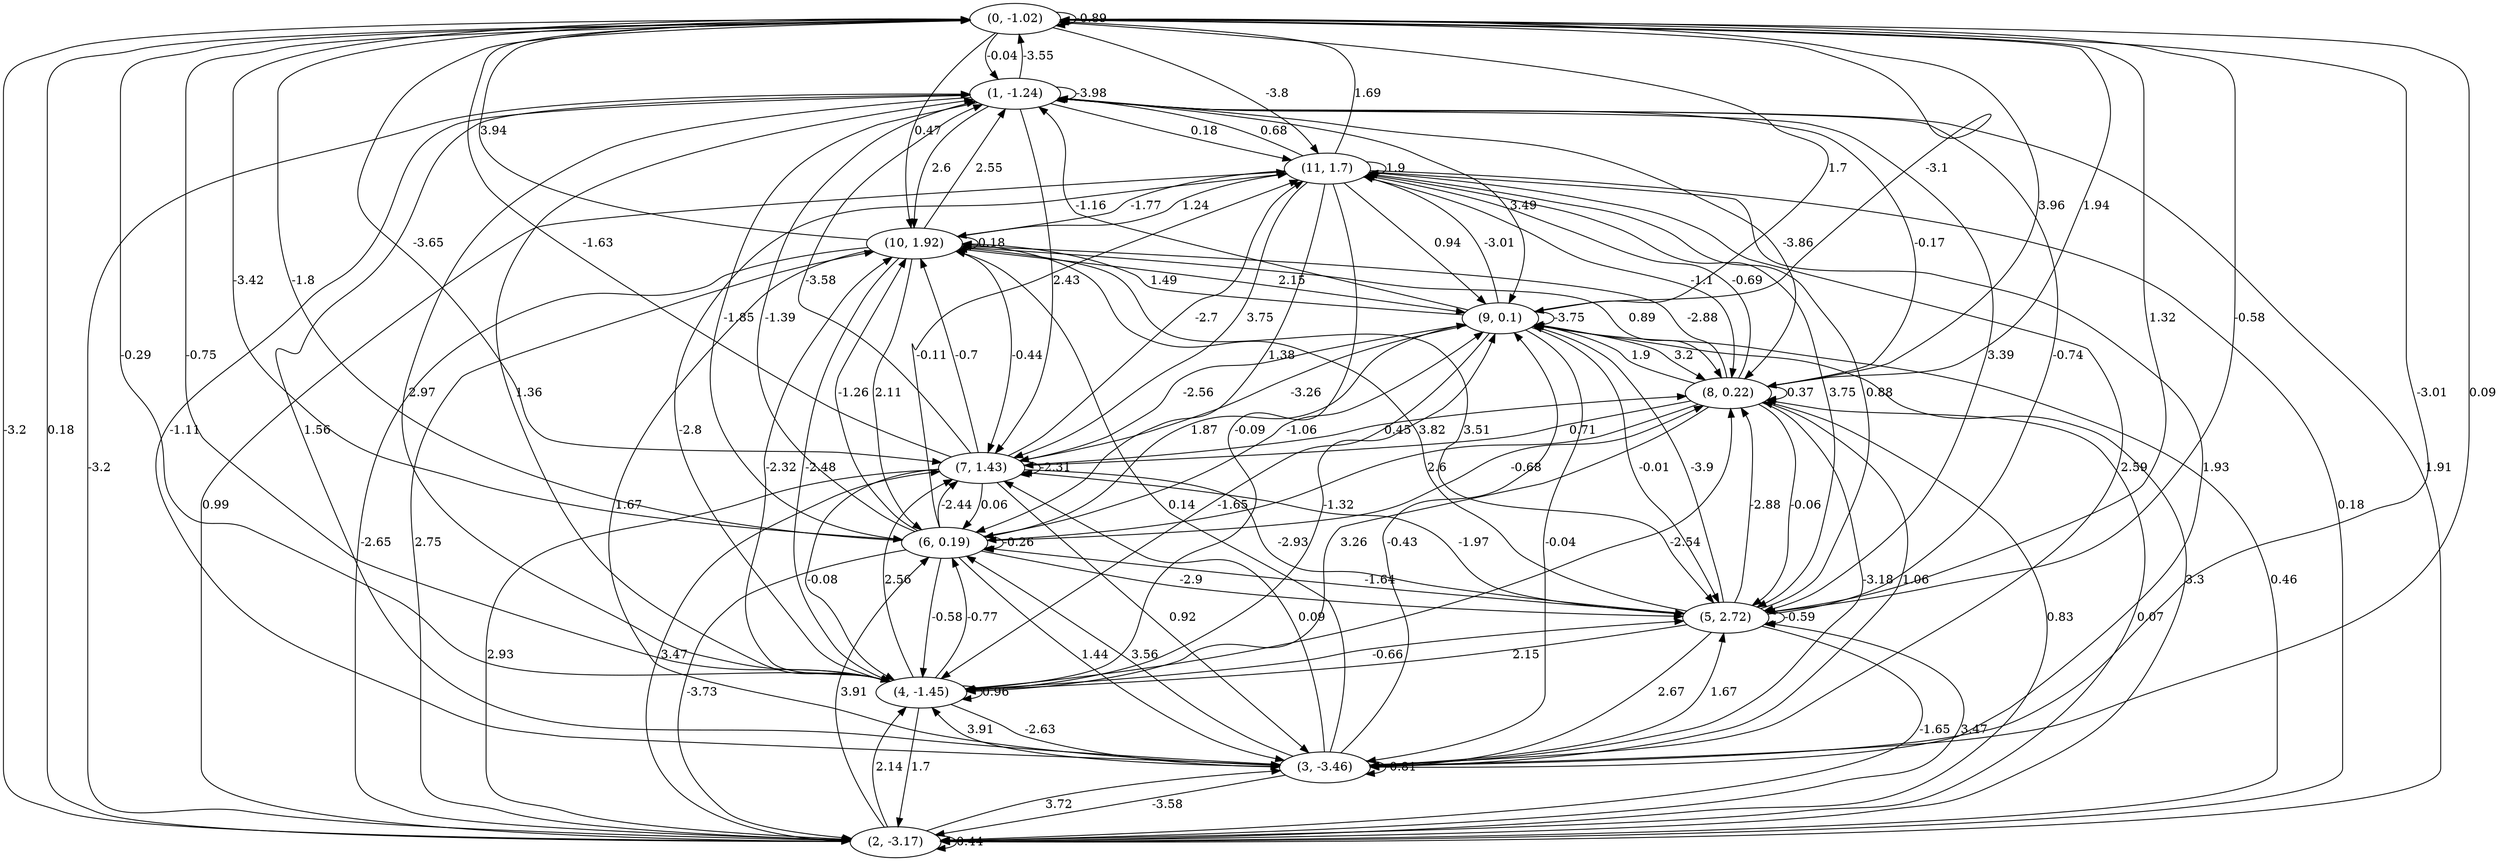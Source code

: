 digraph {
    0 [ label = "(0, -1.02)" ]
    1 [ label = "(1, -1.24)" ]
    2 [ label = "(2, -3.17)" ]
    3 [ label = "(3, -3.46)" ]
    4 [ label = "(4, -1.45)" ]
    5 [ label = "(5, 2.72)" ]
    6 [ label = "(6, 0.19)" ]
    7 [ label = "(7, 1.43)" ]
    8 [ label = "(8, 0.22)" ]
    9 [ label = "(9, 0.1)" ]
    10 [ label = "(10, 1.92)" ]
    11 [ label = "(11, 1.7)" ]
    0 -> 0 [ label = "-0.89" ]
    1 -> 1 [ label = "-3.98" ]
    2 -> 2 [ label = "0.44" ]
    3 -> 3 [ label = "-0.81" ]
    4 -> 4 [ label = "0.96" ]
    5 -> 5 [ label = "-0.59" ]
    6 -> 6 [ label = "-0.26" ]
    7 -> 7 [ label = "-2.31" ]
    8 -> 8 [ label = "0.37" ]
    9 -> 9 [ label = "-3.75" ]
    10 -> 10 [ label = "0.18" ]
    11 -> 11 [ label = "1.9" ]
    1 -> 0 [ label = "-3.55" ]
    2 -> 0 [ label = "0.18" ]
    3 -> 0 [ label = "0.09" ]
    4 -> 0 [ label = "-0.75" ]
    5 -> 0 [ label = "-0.58" ]
    6 -> 0 [ label = "-1.8" ]
    7 -> 0 [ label = "-1.63" ]
    8 -> 0 [ label = "1.94" ]
    9 -> 0 [ label = "-3.1" ]
    10 -> 0 [ label = "3.94" ]
    11 -> 0 [ label = "1.69" ]
    0 -> 1 [ label = "-0.04" ]
    2 -> 1 [ label = "-3.2" ]
    3 -> 1 [ label = "1.56" ]
    4 -> 1 [ label = "1.36" ]
    5 -> 1 [ label = "-0.74" ]
    6 -> 1 [ label = "-1.39" ]
    7 -> 1 [ label = "-3.58" ]
    8 -> 1 [ label = "-0.17" ]
    9 -> 1 [ label = "-1.16" ]
    10 -> 1 [ label = "2.55" ]
    11 -> 1 [ label = "0.68" ]
    0 -> 2 [ label = "-3.2" ]
    1 -> 2 [ label = "1.91" ]
    3 -> 2 [ label = "-3.58" ]
    4 -> 2 [ label = "1.7" ]
    5 -> 2 [ label = "-1.65" ]
    6 -> 2 [ label = "-3.73" ]
    7 -> 2 [ label = "2.93" ]
    8 -> 2 [ label = "0.83" ]
    9 -> 2 [ label = "3.3" ]
    10 -> 2 [ label = "-2.65" ]
    11 -> 2 [ label = "0.18" ]
    0 -> 3 [ label = "-3.01" ]
    1 -> 3 [ label = "-1.11" ]
    2 -> 3 [ label = "3.72" ]
    4 -> 3 [ label = "-2.63" ]
    5 -> 3 [ label = "2.67" ]
    6 -> 3 [ label = "1.44" ]
    7 -> 3 [ label = "0.92" ]
    8 -> 3 [ label = "-3.18" ]
    9 -> 3 [ label = "-0.04" ]
    10 -> 3 [ label = "1.67" ]
    11 -> 3 [ label = "1.93" ]
    0 -> 4 [ label = "-0.29" ]
    1 -> 4 [ label = "2.97" ]
    2 -> 4 [ label = "2.14" ]
    3 -> 4 [ label = "3.91" ]
    5 -> 4 [ label = "2.15" ]
    6 -> 4 [ label = "-0.58" ]
    7 -> 4 [ label = "-0.08" ]
    8 -> 4 [ label = "3.26" ]
    9 -> 4 [ label = "-1.65" ]
    10 -> 4 [ label = "-2.48" ]
    11 -> 4 [ label = "-0.09" ]
    0 -> 5 [ label = "1.32" ]
    1 -> 5 [ label = "3.39" ]
    2 -> 5 [ label = "3.47" ]
    3 -> 5 [ label = "1.67" ]
    4 -> 5 [ label = "-0.66" ]
    6 -> 5 [ label = "-2.9" ]
    7 -> 5 [ label = "-2.93" ]
    8 -> 5 [ label = "-0.06" ]
    9 -> 5 [ label = "-0.01" ]
    10 -> 5 [ label = "3.51" ]
    11 -> 5 [ label = "3.75" ]
    0 -> 6 [ label = "-3.42" ]
    1 -> 6 [ label = "-1.85" ]
    2 -> 6 [ label = "3.91" ]
    3 -> 6 [ label = "3.56" ]
    4 -> 6 [ label = "-0.77" ]
    5 -> 6 [ label = "-1.64" ]
    7 -> 6 [ label = "0.06" ]
    8 -> 6 [ label = "2.6" ]
    9 -> 6 [ label = "1.87" ]
    10 -> 6 [ label = "2.11" ]
    11 -> 6 [ label = "1.38" ]
    0 -> 7 [ label = "-3.65" ]
    1 -> 7 [ label = "2.43" ]
    2 -> 7 [ label = "3.47" ]
    3 -> 7 [ label = "0.09" ]
    4 -> 7 [ label = "2.56" ]
    5 -> 7 [ label = "-1.97" ]
    6 -> 7 [ label = "-2.44" ]
    8 -> 7 [ label = "0.71" ]
    9 -> 7 [ label = "-3.26" ]
    10 -> 7 [ label = "-0.44" ]
    11 -> 7 [ label = "3.75" ]
    0 -> 8 [ label = "3.96" ]
    1 -> 8 [ label = "-3.86" ]
    2 -> 8 [ label = "0.07" ]
    3 -> 8 [ label = "1.06" ]
    4 -> 8 [ label = "-2.54" ]
    5 -> 8 [ label = "-2.88" ]
    6 -> 8 [ label = "-0.68" ]
    7 -> 8 [ label = "0.45" ]
    9 -> 8 [ label = "3.2" ]
    10 -> 8 [ label = "0.89" ]
    11 -> 8 [ label = "-1.1" ]
    0 -> 9 [ label = "1.7" ]
    1 -> 9 [ label = "3.49" ]
    2 -> 9 [ label = "0.46" ]
    3 -> 9 [ label = "-0.43" ]
    4 -> 9 [ label = "-1.32" ]
    5 -> 9 [ label = "-3.9" ]
    6 -> 9 [ label = "-1.06" ]
    7 -> 9 [ label = "-2.56" ]
    8 -> 9 [ label = "1.9" ]
    10 -> 9 [ label = "2.15" ]
    11 -> 9 [ label = "0.94" ]
    0 -> 10 [ label = "0.47" ]
    1 -> 10 [ label = "2.6" ]
    2 -> 10 [ label = "2.75" ]
    3 -> 10 [ label = "0.14" ]
    4 -> 10 [ label = "-2.32" ]
    5 -> 10 [ label = "3.82" ]
    6 -> 10 [ label = "-1.26" ]
    7 -> 10 [ label = "-0.7" ]
    8 -> 10 [ label = "-2.88" ]
    9 -> 10 [ label = "1.49" ]
    11 -> 10 [ label = "-1.77" ]
    0 -> 11 [ label = "-3.8" ]
    1 -> 11 [ label = "0.18" ]
    2 -> 11 [ label = "0.99" ]
    3 -> 11 [ label = "2.59" ]
    4 -> 11 [ label = "-2.8" ]
    5 -> 11 [ label = "0.88" ]
    6 -> 11 [ label = "-0.11" ]
    7 -> 11 [ label = "-2.7" ]
    8 -> 11 [ label = "-0.69" ]
    9 -> 11 [ label = "-3.01" ]
    10 -> 11 [ label = "1.24" ]
}

